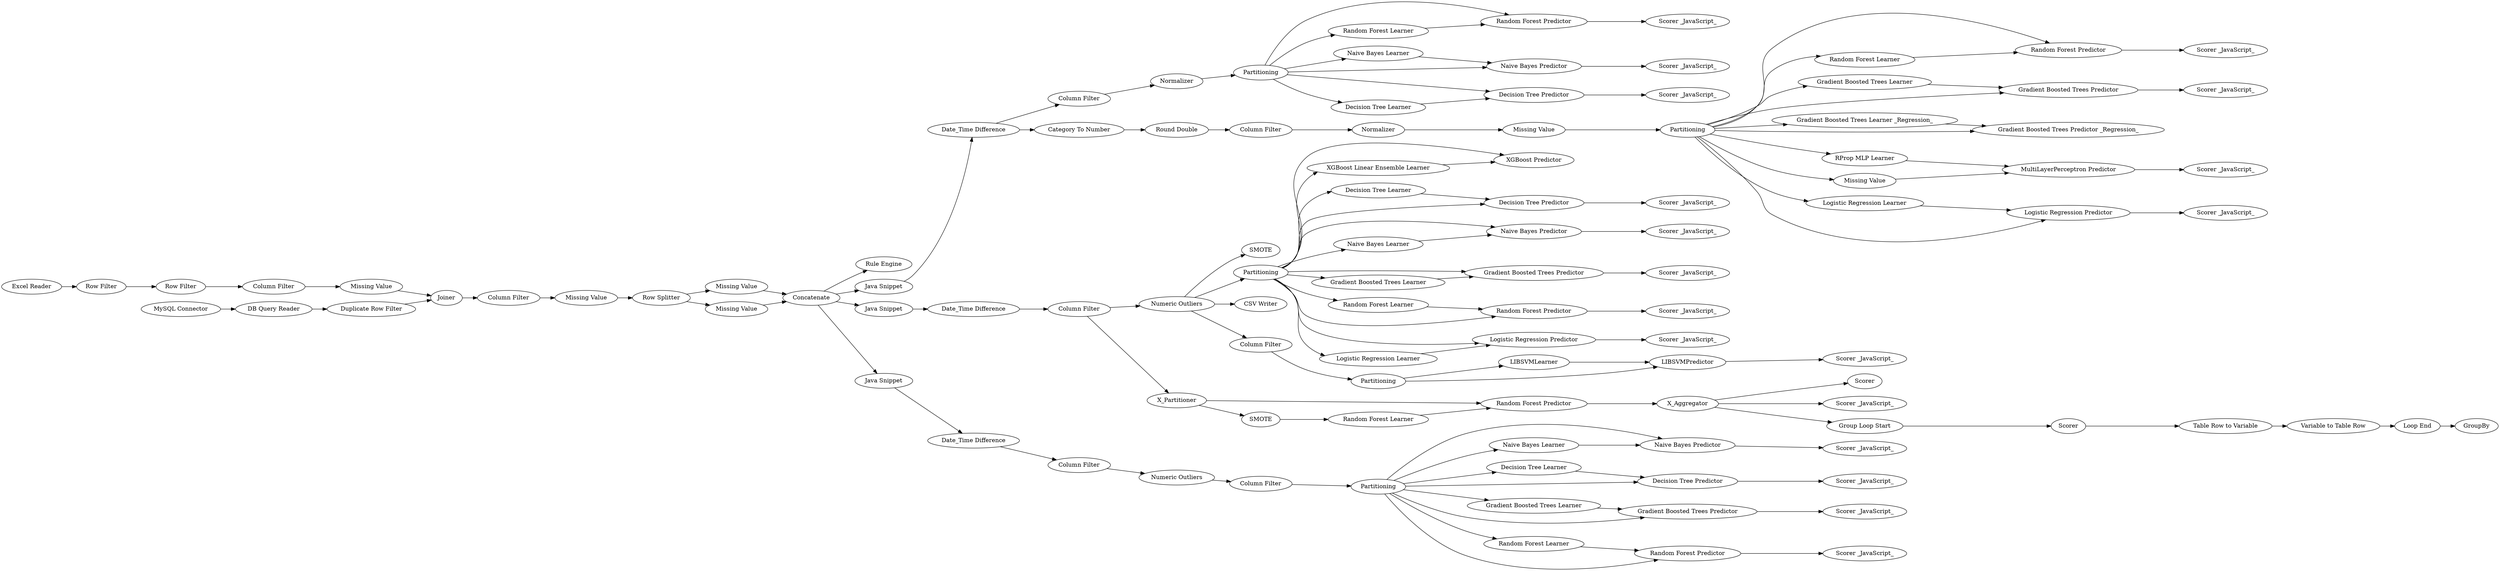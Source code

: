 digraph {
	202 -> 227
	155 -> 165
	201 -> 254
	216 -> 217
	150 -> 229
	132 -> 134
	135 -> 260
	177 -> 181
	228 -> 229
	135 -> 163
	129 -> 201
	126 -> 257
	150 -> 151
	160 -> 159
	174 -> 176
	185 -> 186
	149 -> 202
	177 -> 196
	126 -> 127
	224 -> 225
	126 -> 128
	164 -> 165
	155 -> 167
	231 -> 232
	170 -> 179
	177 -> 171
	126 -> 137
	246 -> 247
	157 -> 158
	150 -> 224
	132 -> 133
	171 -> 170
	186 -> 184
	135 -> 29
	163 -> 160
	192 -> 193
	151 -> 152
	243 -> 245
	246 -> 262
	128 -> 130
	215 -> 216
	201 -> 238
	201 -> 211
	221 -> 222
	150 -> 152
	252 -> 253
	193 -> 194
	227 -> 150
	250 -> 251
	190 -> 191
	196 -> 197
	225 -> 226
	29 -> 22
	201 -> 126
	184 -> 183
	127 -> 128
	175 -> 195
	211 -> 215
	131 -> 132
	215 -> 217
	178 -> 170
	183 -> 11
	148 -> 147
	251 -> 252
	244 -> 245
	197 -> 198
	160 -> 173
	126 -> 141
	126 -> 256
	155 -> 156
	126 -> 240
	177 -> 197
	126 -> 142
	167 -> 168
	126 -> 190
	126 -> 189
	133 -> 135
	248 -> 249
	195 -> 177
	165 -> 166
	239 -> 240
	11 -> 28
	129 -> 243
	152 -> 153
	189 -> 190
	141 -> 142
	243 -> 261
	150 -> 222
	177 -> 232
	22 -> 129
	229 -> 230
	176 -> 175
	150 -> 228
	168 -> 169
	180 -> 181
	150 -> 221
	177 -> 192
	155 -> 168
	217 -> 214
	28 -> 131
	135 -> 148
	13 -> 185
	155 -> 164
	150 -> 225
	136 -> 137
	249 -> 250
	134 -> 135
	177 -> 178
	173 -> 174
	261 -> 244
	142 -> 143
	240 -> 241
	126 -> 136
	177 -> 231
	177 -> 193
	9 -> 27
	137 -> 138
	222 -> 223
	159 -> 154
	177 -> 180
	126 -> 239
	181 -> 182
	246 -> 248
	155 -> 157
	154 -> 155
	156 -> 157
	1 -> 9
	27 -> 11
	147 -> 149
	256 -> 257
	245 -> 246
	246 [label=X_Aggregator]
	227 [label="Column Filter"]
	126 [label=Partitioning]
	222 [label="Random Forest Predictor"]
	136 [label="Naive Bayes Learner"]
	153 [label="Scorer _JavaScript_"]
	217 [label=LIBSVMPredictor]
	239 [label="Logistic Regression Learner"]
	184 [label="Column Filter"]
	201 [label="Numeric Outliers"]
	190 [label="Gradient Boosted Trees Predictor"]
	256 [label="XGBoost Linear Ensemble Learner"]
	189 [label="Gradient Boosted Trees Learner"]
	196 [label="Gradient Boosted Trees Learner"]
	154 [label=Normalizer]
	129 [label="Column Filter"]
	166 [label="Scorer _JavaScript_"]
	150 [label=Partitioning]
	223 [label="Scorer _JavaScript_"]
	251 [label="Variable to Table Row"]
	28 [label="Column Filter"]
	11 [label=Joiner]
	135 [label=Concatenate]
	134 [label="Missing Value"]
	195 [label="Missing Value"]
	229 [label="Naive Bayes Predictor"]
	29 [label="Java Snippet"]
	157 [label="Decision Tree Predictor"]
	249 [label=Scorer]
	231 [label="Gradient Boosted Trees Learner _Regression_"]
	27 [label="Duplicate Row Filter"]
	165 [label="Random Forest Predictor"]
	247 [label=Scorer]
	9 [label="DB Query Reader"]
	252 [label="Loop End"]
	151 [label="Decision Tree Learner"]
	245 [label="Random Forest Predictor"]
	211 [label="Column Filter"]
	185 [label="Row Filter"]
	137 [label="Naive Bayes Predictor"]
	141 [label="Random Forest Learner"]
	262 [label="Scorer _JavaScript_"]
	1 [label="MySQL Connector"]
	22 [label="Date_Time Difference"]
	191 [label="Scorer _JavaScript_"]
	243 [label=X_Partitioner]
	147 [label="Date_Time Difference"]
	159 [label="Column Filter"]
	192 [label="Logistic Regression Learner"]
	248 [label="Group Loop Start"]
	13 [label="Excel Reader"]
	241 [label="Scorer _JavaScript_"]
	132 [label="Row Splitter"]
	169 [label="Scorer _JavaScript_"]
	224 [label="Gradient Boosted Trees Learner"]
	138 [label="Scorer _JavaScript_"]
	163 [label="Java Snippet"]
	254 [label=SMOTE]
	180 [label="Random Forest Learner"]
	228 [label="Naive Bayes Learner"]
	156 [label="Decision Tree Learner"]
	216 [label=LIBSVMLearner]
	131 [label="Missing Value"]
	197 [label="Gradient Boosted Trees Predictor"]
	214 [label="Scorer _JavaScript_"]
	240 [label="Logistic Regression Predictor"]
	164 [label="Random Forest Learner"]
	261 [label=SMOTE]
	142 [label="Random Forest Predictor"]
	143 [label="Scorer _JavaScript_"]
	174 [label="Round Double"]
	244 [label="Random Forest Learner"]
	198 [label="Scorer _JavaScript_"]
	160 [label="Date_Time Difference"]
	179 [label="Scorer _JavaScript_"]
	155 [label=Partitioning]
	181 [label="Random Forest Predictor"]
	226 [label="Scorer _JavaScript_"]
	152 [label="Decision Tree Predictor"]
	128 [label="Decision Tree Predictor"]
	133 [label="Missing Value"]
	170 [label="MultiLayerPerceptron Predictor"]
	167 [label="Naive Bayes Learner"]
	230 [label="Scorer _JavaScript_"]
	194 [label="Scorer _JavaScript_"]
	182 [label="Scorer _JavaScript_"]
	149 [label="Column Filter"]
	225 [label="Gradient Boosted Trees Predictor"]
	168 [label="Naive Bayes Predictor"]
	253 [label=GroupBy]
	183 [label="Missing Value"]
	177 [label=Partitioning]
	238 [label="CSV Writer"]
	171 [label="RProp MLP Learner"]
	260 [label="Rule Engine"]
	148 [label="Java Snippet"]
	127 [label="Decision Tree Learner"]
	158 [label="Scorer _JavaScript_"]
	173 [label="Category To Number"]
	178 [label="Missing Value"]
	250 [label="Table Row to Variable"]
	176 [label="Column Filter"]
	202 [label="Numeric Outliers"]
	257 [label="XGBoost Predictor"]
	175 [label=Normalizer]
	232 [label="Gradient Boosted Trees Predictor _Regression_"]
	186 [label="Row Filter"]
	193 [label="Logistic Regression Predictor"]
	130 [label="Scorer _JavaScript_"]
	215 [label=Partitioning]
	221 [label="Random Forest Learner"]
	rankdir=LR
}
